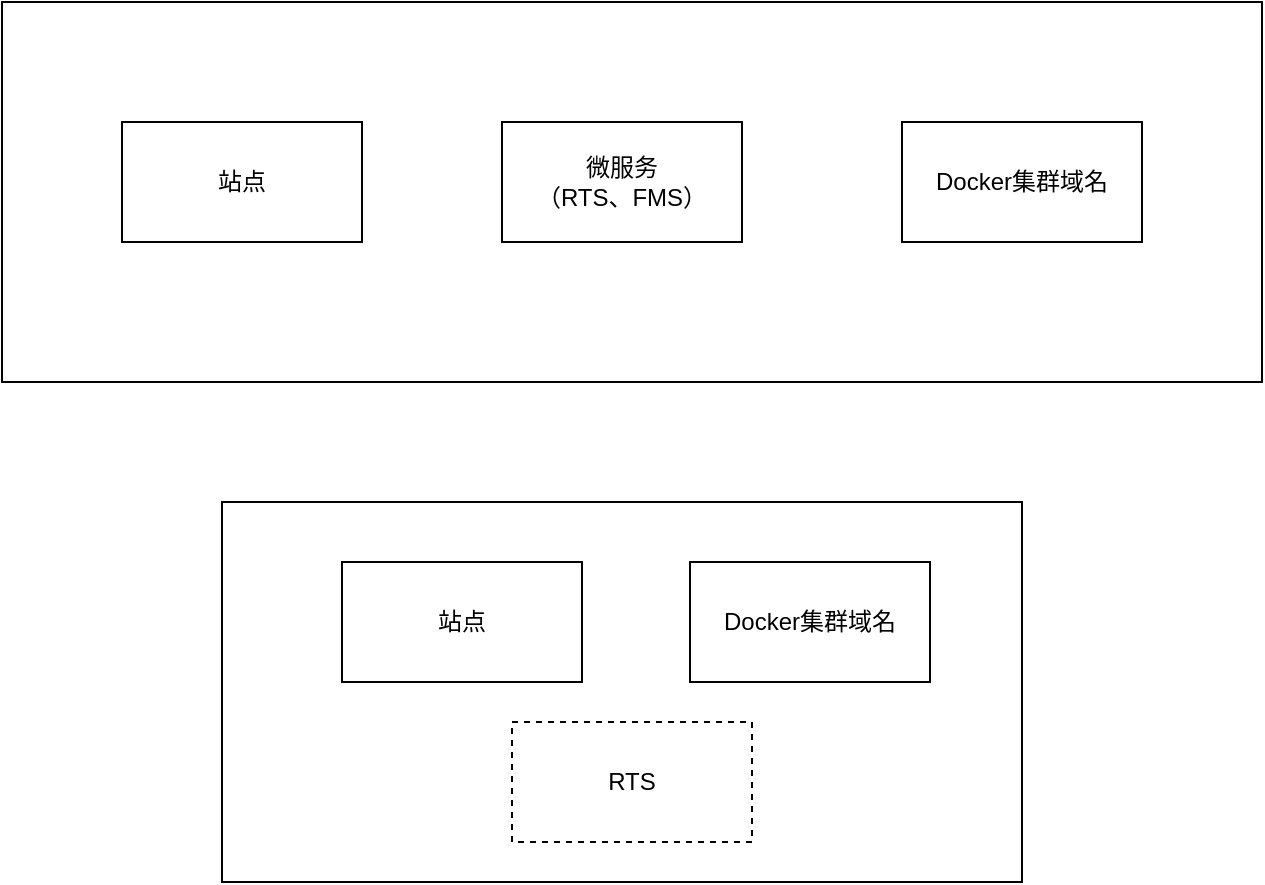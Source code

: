 <mxfile version="16.0.3" type="github">
  <diagram id="gA0RxG7rJZpZwTIYB1V7" name="Page-1">
    <mxGraphModel dx="1422" dy="772" grid="1" gridSize="10" guides="1" tooltips="1" connect="1" arrows="1" fold="1" page="1" pageScale="1" pageWidth="827" pageHeight="1169" math="0" shadow="0">
      <root>
        <mxCell id="0" />
        <mxCell id="1" parent="0" />
        <mxCell id="we9zV2qWj6Sq7xit3V_k-6" value="" style="rounded=0;whiteSpace=wrap;html=1;" vertex="1" parent="1">
          <mxGeometry x="30" y="130" width="630" height="190" as="geometry" />
        </mxCell>
        <mxCell id="we9zV2qWj6Sq7xit3V_k-1" value="站点" style="rounded=0;whiteSpace=wrap;html=1;" vertex="1" parent="1">
          <mxGeometry x="90" y="190" width="120" height="60" as="geometry" />
        </mxCell>
        <mxCell id="we9zV2qWj6Sq7xit3V_k-2" value="微服务&lt;br&gt;（RTS、FMS）" style="rounded=0;whiteSpace=wrap;html=1;" vertex="1" parent="1">
          <mxGeometry x="280" y="190" width="120" height="60" as="geometry" />
        </mxCell>
        <mxCell id="we9zV2qWj6Sq7xit3V_k-3" value="Docker集群域名" style="rounded=0;whiteSpace=wrap;html=1;" vertex="1" parent="1">
          <mxGeometry x="480" y="190" width="120" height="60" as="geometry" />
        </mxCell>
        <mxCell id="we9zV2qWj6Sq7xit3V_k-7" value="" style="rounded=0;whiteSpace=wrap;html=1;" vertex="1" parent="1">
          <mxGeometry x="140" y="380" width="400" height="190" as="geometry" />
        </mxCell>
        <mxCell id="we9zV2qWj6Sq7xit3V_k-8" value="站点" style="rounded=0;whiteSpace=wrap;html=1;" vertex="1" parent="1">
          <mxGeometry x="200" y="410" width="120" height="60" as="geometry" />
        </mxCell>
        <mxCell id="we9zV2qWj6Sq7xit3V_k-10" value="Docker集群域名" style="rounded=0;whiteSpace=wrap;html=1;" vertex="1" parent="1">
          <mxGeometry x="374" y="410" width="120" height="60" as="geometry" />
        </mxCell>
        <mxCell id="we9zV2qWj6Sq7xit3V_k-11" value="RTS" style="rounded=0;whiteSpace=wrap;html=1;dashed=1;" vertex="1" parent="1">
          <mxGeometry x="285" y="490" width="120" height="60" as="geometry" />
        </mxCell>
      </root>
    </mxGraphModel>
  </diagram>
</mxfile>
